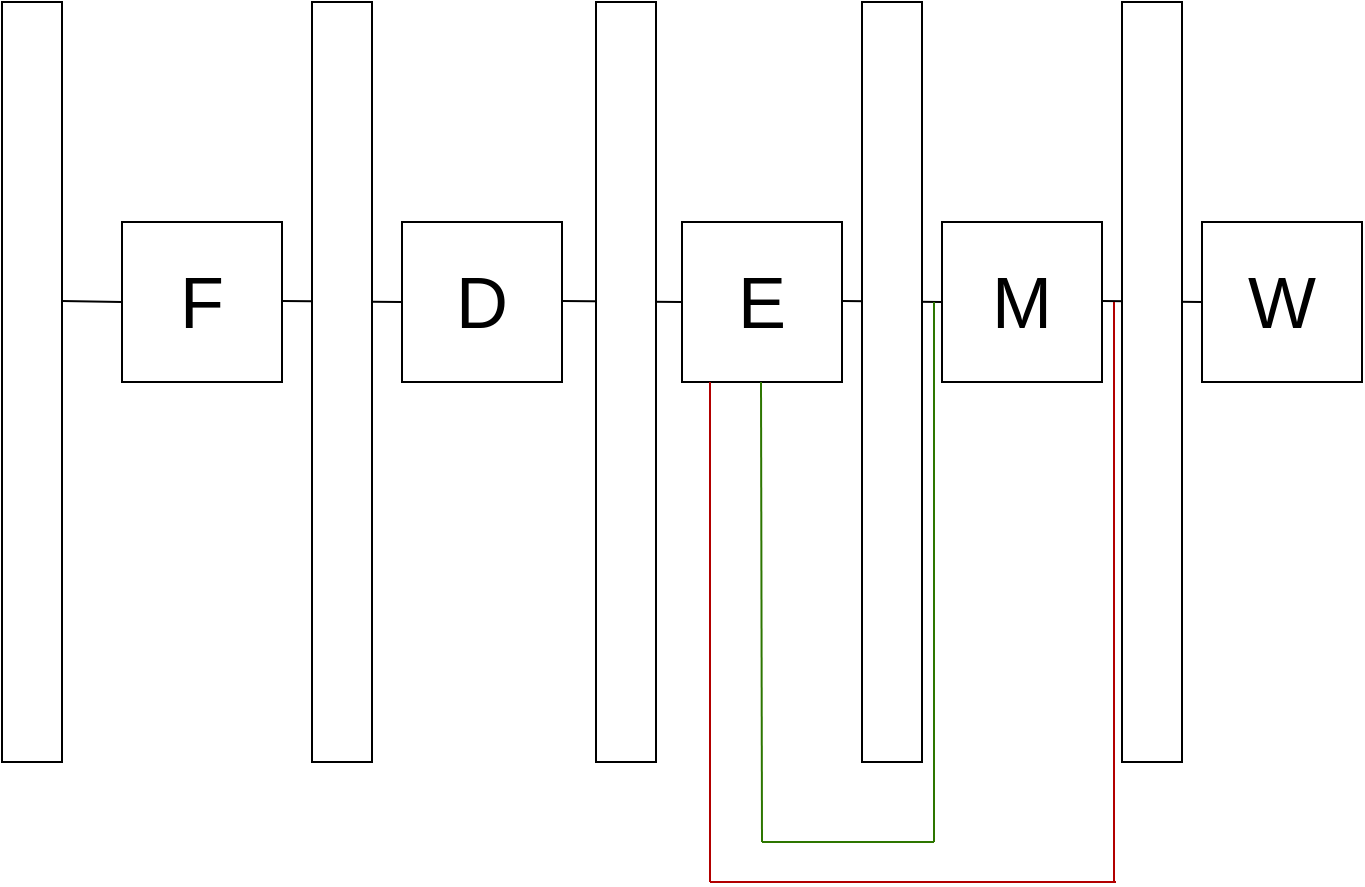 <mxfile version="13.10.0" type="embed">
    <diagram id="Qiwtzn-Vunk8ibe9f02R" name="Page-1">
        <mxGraphModel dx="307" dy="230" grid="1" gridSize="1" guides="1" tooltips="1" connect="1" arrows="1" fold="1" page="1" pageScale="1" pageWidth="827" pageHeight="1169" background="#ffffff" math="0" shadow="0">
            <root>
                <mxCell id="0"/>
                <mxCell id="1" parent="0"/>
                <mxCell id="3" value="&lt;font style=&quot;font-size: 36px&quot;&gt;F&lt;/font&gt;" style="whiteSpace=wrap;html=1;aspect=fixed;" vertex="1" parent="1">
                    <mxGeometry x="120" y="230" width="80" height="80" as="geometry"/>
                </mxCell>
                <mxCell id="4" value="&lt;font style=&quot;font-size: 36px&quot;&gt;D&lt;/font&gt;" style="whiteSpace=wrap;html=1;aspect=fixed;fontSize=23;" vertex="1" parent="1">
                    <mxGeometry x="260" y="230" width="80" height="80" as="geometry"/>
                </mxCell>
                <mxCell id="5" value="&lt;font style=&quot;font-size: 36px&quot;&gt;E&lt;/font&gt;" style="whiteSpace=wrap;html=1;aspect=fixed;" vertex="1" parent="1">
                    <mxGeometry x="400" y="230" width="80" height="80" as="geometry"/>
                </mxCell>
                <mxCell id="6" value="&lt;font style=&quot;font-size: 36px&quot;&gt;M&lt;/font&gt;" style="whiteSpace=wrap;html=1;aspect=fixed;" vertex="1" parent="1">
                    <mxGeometry x="530" y="230" width="80" height="80" as="geometry"/>
                </mxCell>
                <mxCell id="7" value="&lt;font style=&quot;font-size: 36px&quot;&gt;W&lt;/font&gt;" style="whiteSpace=wrap;html=1;aspect=fixed;" vertex="1" parent="1">
                    <mxGeometry x="660" y="230" width="80" height="80" as="geometry"/>
                </mxCell>
                <mxCell id="8" value="" style="endArrow=none;html=1;" edge="1" parent="1">
                    <mxGeometry width="50" height="50" relative="1" as="geometry">
                        <mxPoint x="200" y="269.5" as="sourcePoint"/>
                        <mxPoint x="260" y="270" as="targetPoint"/>
                    </mxGeometry>
                </mxCell>
                <mxCell id="9" value="" style="endArrow=none;html=1;" edge="1" parent="1">
                    <mxGeometry width="50" height="50" relative="1" as="geometry">
                        <mxPoint x="340" y="269.5" as="sourcePoint"/>
                        <mxPoint x="400" y="270" as="targetPoint"/>
                    </mxGeometry>
                </mxCell>
                <mxCell id="10" value="" style="endArrow=none;html=1;" edge="1" parent="1">
                    <mxGeometry width="50" height="50" relative="1" as="geometry">
                        <mxPoint x="480" y="269.5" as="sourcePoint"/>
                        <mxPoint x="530" y="270" as="targetPoint"/>
                    </mxGeometry>
                </mxCell>
                <mxCell id="11" value="" style="endArrow=none;html=1;" edge="1" parent="1">
                    <mxGeometry width="50" height="50" relative="1" as="geometry">
                        <mxPoint x="610" y="269.5" as="sourcePoint"/>
                        <mxPoint x="660" y="270" as="targetPoint"/>
                    </mxGeometry>
                </mxCell>
                <mxCell id="12" value="" style="rounded=0;whiteSpace=wrap;html=1;" vertex="1" parent="1">
                    <mxGeometry x="215" y="120" width="30" height="380" as="geometry"/>
                </mxCell>
                <mxCell id="13" value="" style="rounded=0;whiteSpace=wrap;html=1;" vertex="1" parent="1">
                    <mxGeometry x="357" y="120" width="30" height="380" as="geometry"/>
                </mxCell>
                <mxCell id="14" value="" style="rounded=0;whiteSpace=wrap;html=1;" vertex="1" parent="1">
                    <mxGeometry x="490" y="120" width="30" height="380" as="geometry"/>
                </mxCell>
                <mxCell id="15" value="" style="rounded=0;whiteSpace=wrap;html=1;" vertex="1" parent="1">
                    <mxGeometry x="620" y="120" width="30" height="380" as="geometry"/>
                </mxCell>
                <mxCell id="16" value="" style="rounded=0;whiteSpace=wrap;html=1;" vertex="1" parent="1">
                    <mxGeometry x="60" y="120" width="30" height="380" as="geometry"/>
                </mxCell>
                <mxCell id="17" value="" style="endArrow=none;html=1;" edge="1" parent="1">
                    <mxGeometry width="50" height="50" relative="1" as="geometry">
                        <mxPoint x="90" y="269.5" as="sourcePoint"/>
                        <mxPoint x="120" y="270" as="targetPoint"/>
                    </mxGeometry>
                </mxCell>
                <mxCell id="18" value="" style="endArrow=none;html=1;fillColor=#e51400;strokeColor=#B20000;" edge="1" parent="1">
                    <mxGeometry width="50" height="50" relative="1" as="geometry">
                        <mxPoint x="414" y="560" as="sourcePoint"/>
                        <mxPoint x="414" y="310" as="targetPoint"/>
                    </mxGeometry>
                </mxCell>
                <mxCell id="20" value="" style="endArrow=none;html=1;fillColor=#e51400;strokeColor=#B20000;" edge="1" parent="1">
                    <mxGeometry width="50" height="50" relative="1" as="geometry">
                        <mxPoint x="414" y="560" as="sourcePoint"/>
                        <mxPoint x="617" y="560" as="targetPoint"/>
                    </mxGeometry>
                </mxCell>
                <mxCell id="21" value="" style="endArrow=none;html=1;fillColor=#e51400;strokeColor=#B20000;" edge="1" parent="1">
                    <mxGeometry width="50" height="50" relative="1" as="geometry">
                        <mxPoint x="616" y="560" as="sourcePoint"/>
                        <mxPoint x="616" y="270" as="targetPoint"/>
                    </mxGeometry>
                </mxCell>
                <mxCell id="22" value="" style="endArrow=none;html=1;fillColor=#60a917;strokeColor=#2D7600;" edge="1" parent="1">
                    <mxGeometry width="50" height="50" relative="1" as="geometry">
                        <mxPoint x="440" y="540" as="sourcePoint"/>
                        <mxPoint x="439.5" y="310" as="targetPoint"/>
                    </mxGeometry>
                </mxCell>
                <mxCell id="23" value="" style="endArrow=none;html=1;fillColor=#60a917;strokeColor=#2D7600;" edge="1" parent="1">
                    <mxGeometry width="50" height="50" relative="1" as="geometry">
                        <mxPoint x="526" y="540" as="sourcePoint"/>
                        <mxPoint x="526" y="270" as="targetPoint"/>
                    </mxGeometry>
                </mxCell>
                <mxCell id="24" value="" style="endArrow=none;html=1;fillColor=#60a917;strokeColor=#2D7600;" edge="1" parent="1">
                    <mxGeometry width="50" height="50" relative="1" as="geometry">
                        <mxPoint x="440" y="540" as="sourcePoint"/>
                        <mxPoint x="526" y="540" as="targetPoint"/>
                    </mxGeometry>
                </mxCell>
            </root>
        </mxGraphModel>
    </diagram>
</mxfile>